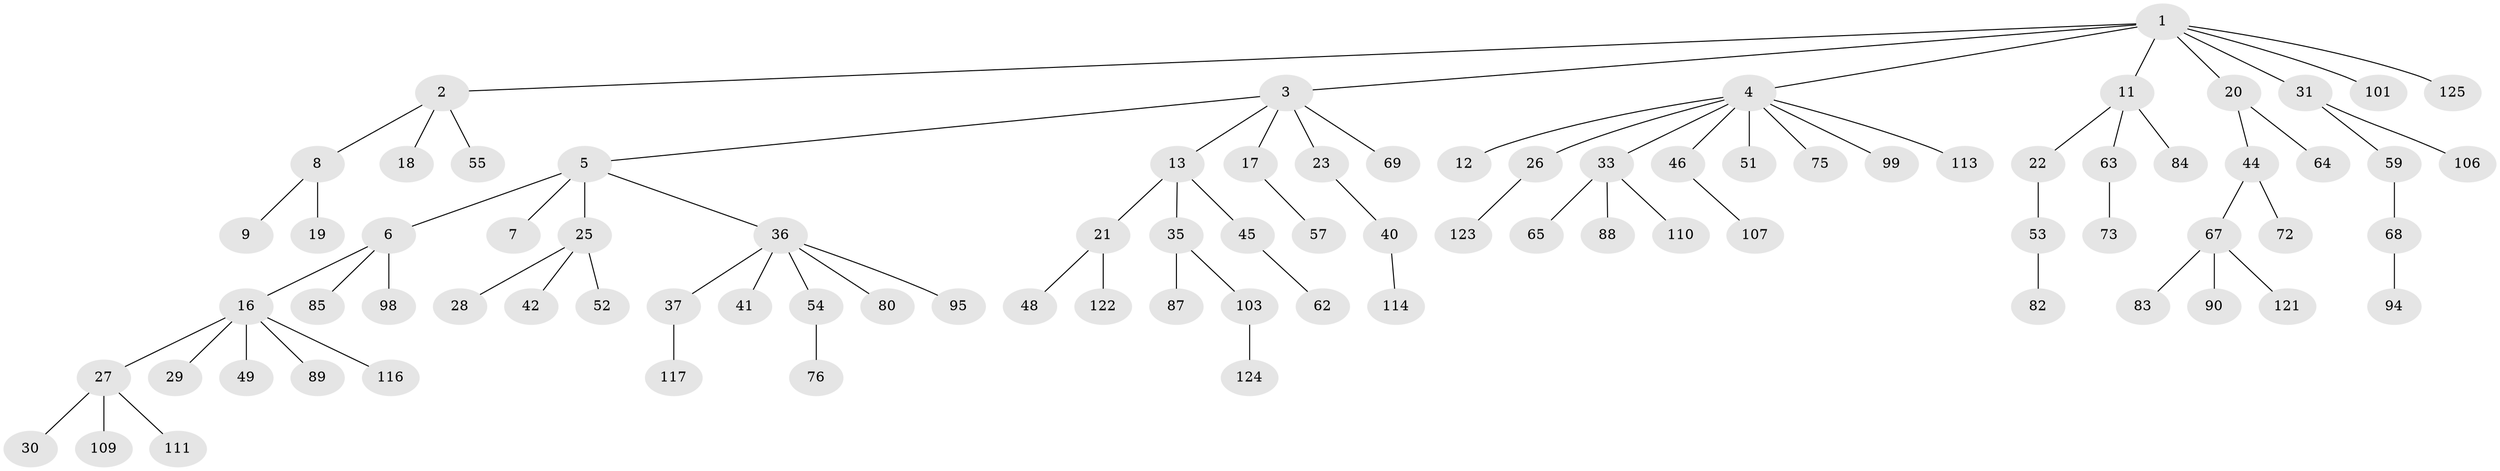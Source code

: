 // original degree distribution, {8: 0.007874015748031496, 5: 0.031496062992125984, 7: 0.015748031496062992, 6: 0.007874015748031496, 2: 0.23622047244094488, 4: 0.05511811023622047, 1: 0.5118110236220472, 3: 0.13385826771653545}
// Generated by graph-tools (version 1.1) at 2025/42/03/06/25 10:42:02]
// undirected, 86 vertices, 85 edges
graph export_dot {
graph [start="1"]
  node [color=gray90,style=filled];
  1 [super="+92"];
  2 [super="+108"];
  3 [super="+14"];
  4 [super="+15"];
  5 [super="+60"];
  6 [super="+50"];
  7 [super="+10"];
  8 [super="+96"];
  9 [super="+70"];
  11 [super="+78"];
  12 [super="+34"];
  13 [super="+32"];
  16 [super="+24"];
  17;
  18;
  19;
  20;
  21 [super="+56"];
  22 [super="+127"];
  23 [super="+120"];
  25 [super="+38"];
  26 [super="+104"];
  27 [super="+91"];
  28;
  29;
  30 [super="+97"];
  31;
  33 [super="+58"];
  35 [super="+39"];
  36 [super="+43"];
  37 [super="+61"];
  40;
  41;
  42;
  44 [super="+77"];
  45 [super="+47"];
  46 [super="+74"];
  48;
  49;
  51;
  52;
  53 [super="+66"];
  54;
  55 [super="+102"];
  57;
  59 [super="+86"];
  62;
  63 [super="+71"];
  64;
  65;
  67 [super="+81"];
  68 [super="+79"];
  69;
  72;
  73;
  75;
  76;
  80 [super="+119"];
  82 [super="+100"];
  83;
  84;
  85 [super="+93"];
  87 [super="+112"];
  88;
  89;
  90;
  94 [super="+126"];
  95 [super="+105"];
  98;
  99;
  101;
  103;
  106;
  107 [super="+115"];
  109;
  110;
  111;
  113;
  114 [super="+118"];
  116;
  117;
  121;
  122;
  123;
  124;
  125;
  1 -- 2;
  1 -- 3;
  1 -- 4;
  1 -- 11;
  1 -- 20;
  1 -- 31;
  1 -- 101;
  1 -- 125;
  2 -- 8;
  2 -- 18;
  2 -- 55;
  3 -- 5;
  3 -- 13;
  3 -- 17;
  3 -- 23;
  3 -- 69;
  4 -- 12;
  4 -- 26;
  4 -- 46;
  4 -- 75;
  4 -- 99;
  4 -- 33;
  4 -- 51;
  4 -- 113;
  5 -- 6;
  5 -- 7;
  5 -- 25;
  5 -- 36;
  6 -- 16;
  6 -- 85;
  6 -- 98;
  8 -- 9;
  8 -- 19;
  11 -- 22;
  11 -- 63;
  11 -- 84;
  13 -- 21;
  13 -- 45;
  13 -- 35;
  16 -- 29;
  16 -- 116;
  16 -- 89;
  16 -- 27;
  16 -- 49;
  17 -- 57;
  20 -- 44;
  20 -- 64;
  21 -- 48;
  21 -- 122;
  22 -- 53;
  23 -- 40;
  25 -- 28;
  25 -- 42;
  25 -- 52;
  26 -- 123;
  27 -- 30;
  27 -- 109;
  27 -- 111;
  31 -- 59;
  31 -- 106;
  33 -- 65;
  33 -- 88;
  33 -- 110;
  35 -- 87;
  35 -- 103;
  36 -- 37;
  36 -- 41;
  36 -- 80;
  36 -- 54;
  36 -- 95;
  37 -- 117;
  40 -- 114;
  44 -- 67;
  44 -- 72;
  45 -- 62;
  46 -- 107;
  53 -- 82;
  54 -- 76;
  59 -- 68;
  63 -- 73;
  67 -- 121;
  67 -- 83;
  67 -- 90;
  68 -- 94;
  103 -- 124;
}
